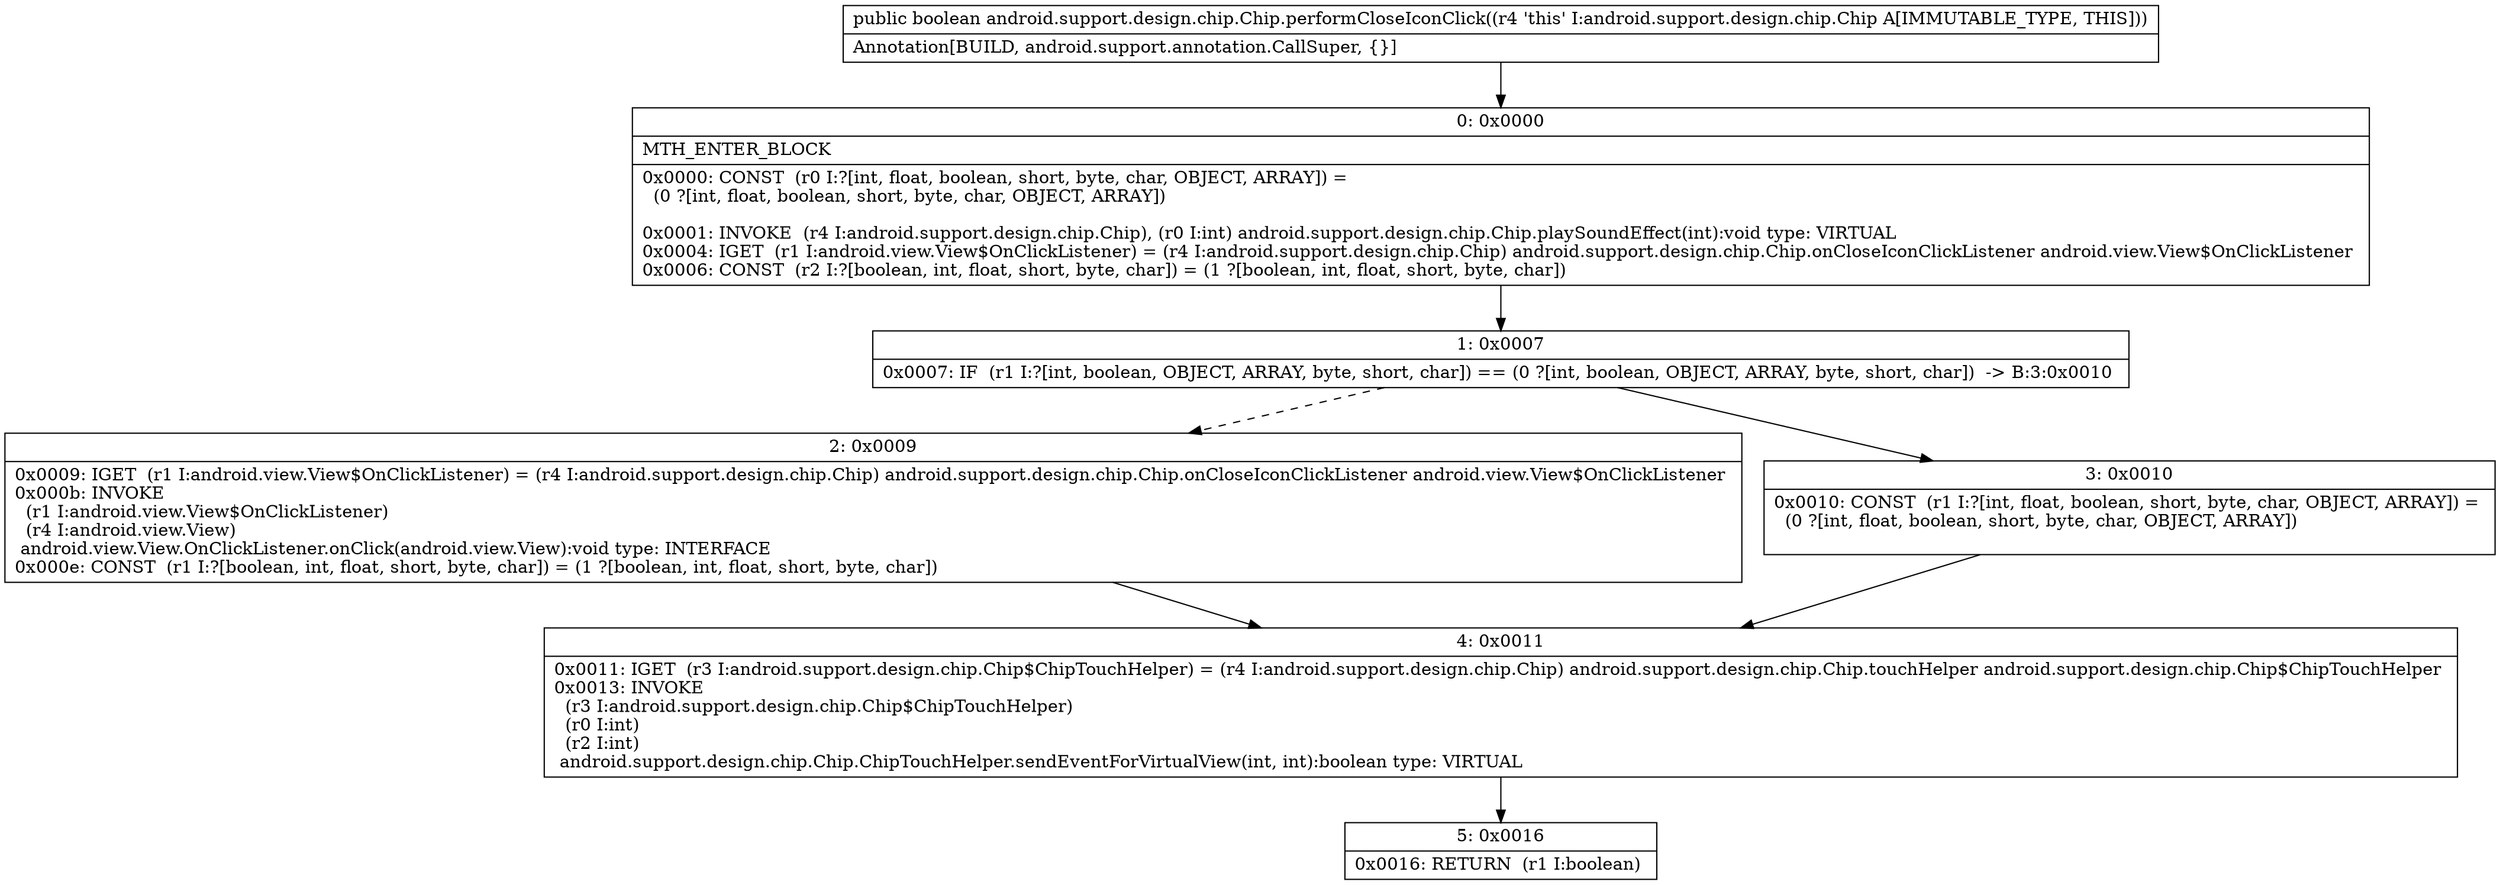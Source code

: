 digraph "CFG forandroid.support.design.chip.Chip.performCloseIconClick()Z" {
Node_0 [shape=record,label="{0\:\ 0x0000|MTH_ENTER_BLOCK\l|0x0000: CONST  (r0 I:?[int, float, boolean, short, byte, char, OBJECT, ARRAY]) = \l  (0 ?[int, float, boolean, short, byte, char, OBJECT, ARRAY])\l \l0x0001: INVOKE  (r4 I:android.support.design.chip.Chip), (r0 I:int) android.support.design.chip.Chip.playSoundEffect(int):void type: VIRTUAL \l0x0004: IGET  (r1 I:android.view.View$OnClickListener) = (r4 I:android.support.design.chip.Chip) android.support.design.chip.Chip.onCloseIconClickListener android.view.View$OnClickListener \l0x0006: CONST  (r2 I:?[boolean, int, float, short, byte, char]) = (1 ?[boolean, int, float, short, byte, char]) \l}"];
Node_1 [shape=record,label="{1\:\ 0x0007|0x0007: IF  (r1 I:?[int, boolean, OBJECT, ARRAY, byte, short, char]) == (0 ?[int, boolean, OBJECT, ARRAY, byte, short, char])  \-\> B:3:0x0010 \l}"];
Node_2 [shape=record,label="{2\:\ 0x0009|0x0009: IGET  (r1 I:android.view.View$OnClickListener) = (r4 I:android.support.design.chip.Chip) android.support.design.chip.Chip.onCloseIconClickListener android.view.View$OnClickListener \l0x000b: INVOKE  \l  (r1 I:android.view.View$OnClickListener)\l  (r4 I:android.view.View)\l android.view.View.OnClickListener.onClick(android.view.View):void type: INTERFACE \l0x000e: CONST  (r1 I:?[boolean, int, float, short, byte, char]) = (1 ?[boolean, int, float, short, byte, char]) \l}"];
Node_3 [shape=record,label="{3\:\ 0x0010|0x0010: CONST  (r1 I:?[int, float, boolean, short, byte, char, OBJECT, ARRAY]) = \l  (0 ?[int, float, boolean, short, byte, char, OBJECT, ARRAY])\l \l}"];
Node_4 [shape=record,label="{4\:\ 0x0011|0x0011: IGET  (r3 I:android.support.design.chip.Chip$ChipTouchHelper) = (r4 I:android.support.design.chip.Chip) android.support.design.chip.Chip.touchHelper android.support.design.chip.Chip$ChipTouchHelper \l0x0013: INVOKE  \l  (r3 I:android.support.design.chip.Chip$ChipTouchHelper)\l  (r0 I:int)\l  (r2 I:int)\l android.support.design.chip.Chip.ChipTouchHelper.sendEventForVirtualView(int, int):boolean type: VIRTUAL \l}"];
Node_5 [shape=record,label="{5\:\ 0x0016|0x0016: RETURN  (r1 I:boolean) \l}"];
MethodNode[shape=record,label="{public boolean android.support.design.chip.Chip.performCloseIconClick((r4 'this' I:android.support.design.chip.Chip A[IMMUTABLE_TYPE, THIS]))  | Annotation[BUILD, android.support.annotation.CallSuper, \{\}]\l}"];
MethodNode -> Node_0;
Node_0 -> Node_1;
Node_1 -> Node_2[style=dashed];
Node_1 -> Node_3;
Node_2 -> Node_4;
Node_3 -> Node_4;
Node_4 -> Node_5;
}

